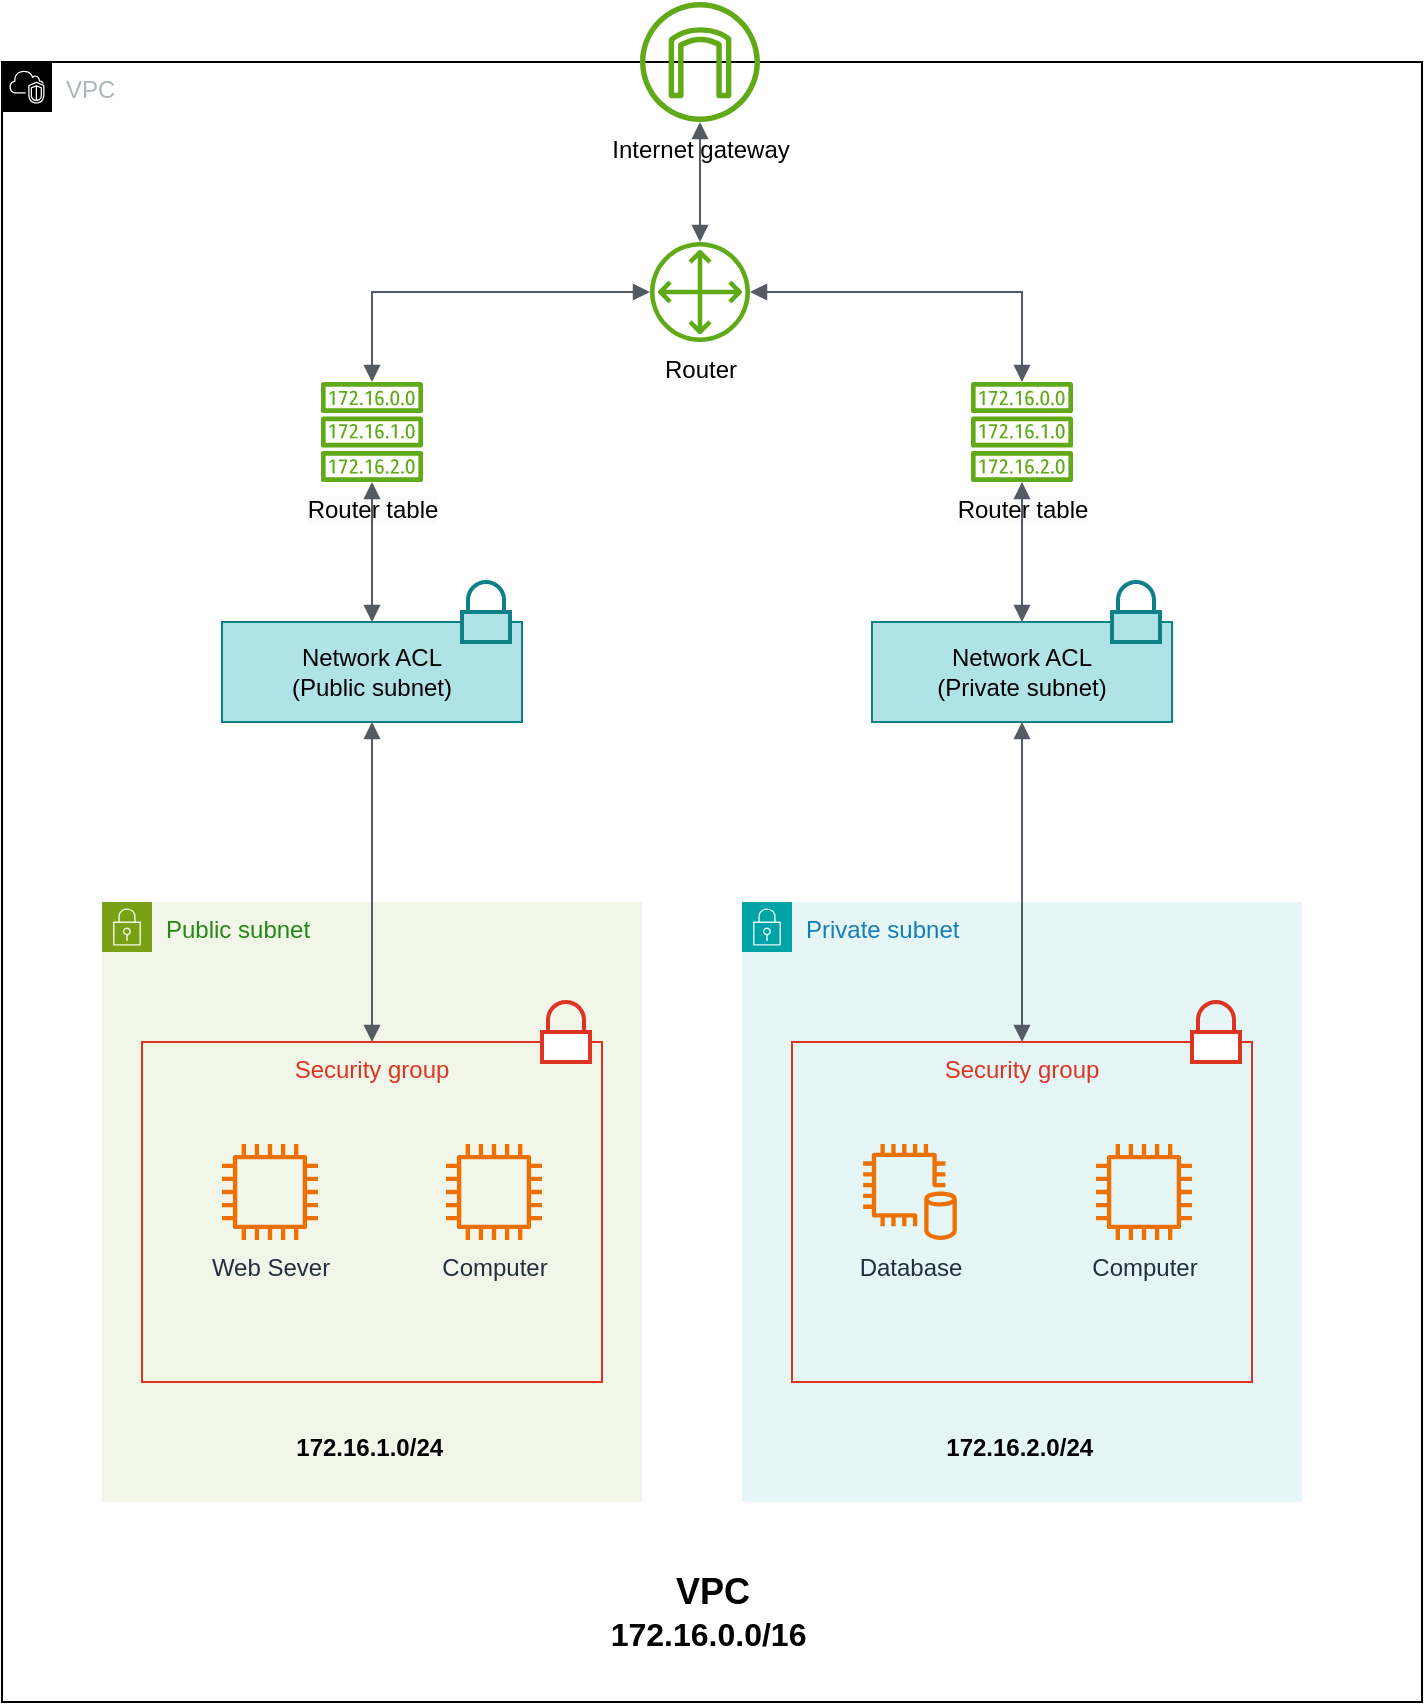 <mxfile version="24.7.6">
  <diagram name="Trang-1" id="9A4ezD013tNtNnK_R6i9">
    <mxGraphModel dx="1540" dy="881" grid="1" gridSize="10" guides="1" tooltips="1" connect="1" arrows="1" fold="1" page="1" pageScale="1" pageWidth="827" pageHeight="1169" math="0" shadow="0">
      <root>
        <mxCell id="0" />
        <mxCell id="1" parent="0" />
        <mxCell id="Ig4rclOMVAvau0s1pCfv-1" value="VPC" style="points=[[0,0],[0.25,0],[0.5,0],[0.75,0],[1,0],[1,0.25],[1,0.5],[1,0.75],[1,1],[0.75,1],[0.5,1],[0.25,1],[0,1],[0,0.75],[0,0.5],[0,0.25]];outlineConnect=0;gradientColor=none;html=1;whiteSpace=wrap;fontSize=12;fontStyle=0;container=1;pointerEvents=0;collapsible=0;recursiveResize=0;shape=mxgraph.aws4.group;grIcon=mxgraph.aws4.group_vpc2;strokeColor=#000000;fillColor=none;verticalAlign=top;align=left;spacingLeft=30;fontColor=#AAB7B8;dashed=0;" vertex="1" parent="1">
          <mxGeometry x="70" y="690" width="710" height="820" as="geometry" />
        </mxCell>
        <mxCell id="Ig4rclOMVAvau0s1pCfv-3" value="&lt;span style=&quot;color: rgb(0, 0, 0);&quot;&gt;Router&lt;/span&gt;" style="sketch=0;outlineConnect=0;fontColor=#ffffff;fillColor=#60a917;strokeColor=#2D7600;dashed=0;verticalLabelPosition=bottom;verticalAlign=top;align=center;html=1;fontSize=12;fontStyle=0;aspect=fixed;pointerEvents=1;shape=mxgraph.aws4.customer_gateway;" vertex="1" parent="Ig4rclOMVAvau0s1pCfv-1">
          <mxGeometry x="324" y="90" width="50" height="50" as="geometry" />
        </mxCell>
        <mxCell id="Ig4rclOMVAvau0s1pCfv-29" value="&lt;span style=&quot;color: rgb(0, 0, 0); font-family: Helvetica; font-size: 12px; font-style: normal; font-variant-ligatures: normal; font-variant-caps: normal; font-weight: 400; letter-spacing: normal; orphans: 2; text-align: center; text-indent: 0px; text-transform: none; widows: 2; word-spacing: 0px; -webkit-text-stroke-width: 0px; white-space: nowrap; background-color: rgb(251, 251, 251); text-decoration-thickness: initial; text-decoration-style: initial; text-decoration-color: initial; display: inline !important; float: none;&quot;&gt;Router table&lt;/span&gt;" style="sketch=0;outlineConnect=0;fontColor=#ffffff;fillColor=#60a917;strokeColor=#2D7600;dashed=0;verticalLabelPosition=bottom;verticalAlign=top;align=center;html=1;fontSize=12;fontStyle=0;aspect=fixed;pointerEvents=1;shape=mxgraph.aws4.route_table;" vertex="1" parent="Ig4rclOMVAvau0s1pCfv-1">
          <mxGeometry x="159.33" y="160" width="51.33" height="50" as="geometry" />
        </mxCell>
        <mxCell id="Ig4rclOMVAvau0s1pCfv-31" value="&lt;span style=&quot;color: rgb(0, 0, 0); font-family: Helvetica; font-size: 12px; font-style: normal; font-variant-ligatures: normal; font-variant-caps: normal; font-weight: 400; letter-spacing: normal; orphans: 2; text-align: center; text-indent: 0px; text-transform: none; widows: 2; word-spacing: 0px; -webkit-text-stroke-width: 0px; white-space: nowrap; background-color: rgb(251, 251, 251); text-decoration-thickness: initial; text-decoration-style: initial; text-decoration-color: initial; display: inline !important; float: none;&quot;&gt;Router table&lt;/span&gt;" style="sketch=0;outlineConnect=0;fontColor=#ffffff;fillColor=#60a917;strokeColor=#2D7600;dashed=0;verticalLabelPosition=bottom;verticalAlign=top;align=center;html=1;fontSize=12;fontStyle=0;aspect=fixed;pointerEvents=1;shape=mxgraph.aws4.route_table;" vertex="1" parent="Ig4rclOMVAvau0s1pCfv-1">
          <mxGeometry x="484.34" y="160" width="51.33" height="50" as="geometry" />
        </mxCell>
        <mxCell id="Ig4rclOMVAvau0s1pCfv-34" value="" style="edgeStyle=orthogonalEdgeStyle;html=1;endArrow=block;elbow=vertical;startArrow=block;startFill=1;endFill=1;strokeColor=#545B64;rounded=0;" edge="1" parent="Ig4rclOMVAvau0s1pCfv-1" source="Ig4rclOMVAvau0s1pCfv-29" target="Ig4rclOMVAvau0s1pCfv-3">
          <mxGeometry width="100" relative="1" as="geometry">
            <mxPoint x="180" y="110" as="sourcePoint" />
            <mxPoint x="280" y="110" as="targetPoint" />
            <Array as="points">
              <mxPoint x="185" y="115" />
            </Array>
          </mxGeometry>
        </mxCell>
        <mxCell id="Ig4rclOMVAvau0s1pCfv-35" value="" style="edgeStyle=orthogonalEdgeStyle;html=1;endArrow=block;elbow=vertical;startArrow=block;startFill=1;endFill=1;strokeColor=#545B64;rounded=0;" edge="1" parent="Ig4rclOMVAvau0s1pCfv-1" source="Ig4rclOMVAvau0s1pCfv-3" target="Ig4rclOMVAvau0s1pCfv-31">
          <mxGeometry width="100" relative="1" as="geometry">
            <mxPoint x="380" y="120" as="sourcePoint" />
            <mxPoint x="480" y="120" as="targetPoint" />
          </mxGeometry>
        </mxCell>
        <mxCell id="Ig4rclOMVAvau0s1pCfv-45" value="" style="edgeStyle=orthogonalEdgeStyle;html=1;endArrow=block;elbow=vertical;startArrow=block;startFill=1;endFill=1;strokeColor=#545B64;rounded=0;entryX=0.5;entryY=0;entryDx=0;entryDy=0;" edge="1" parent="Ig4rclOMVAvau0s1pCfv-1" source="Ig4rclOMVAvau0s1pCfv-29" target="Ig4rclOMVAvau0s1pCfv-37">
          <mxGeometry width="100" relative="1" as="geometry">
            <mxPoint x="140" y="240" as="sourcePoint" />
            <mxPoint x="240" y="240" as="targetPoint" />
          </mxGeometry>
        </mxCell>
        <mxCell id="Ig4rclOMVAvau0s1pCfv-47" value="" style="edgeStyle=orthogonalEdgeStyle;html=1;endArrow=block;elbow=vertical;startArrow=block;startFill=1;endFill=1;strokeColor=#545B64;rounded=0;entryX=0.5;entryY=0;entryDx=0;entryDy=0;" edge="1" parent="Ig4rclOMVAvau0s1pCfv-1" source="Ig4rclOMVAvau0s1pCfv-31" target="Ig4rclOMVAvau0s1pCfv-43">
          <mxGeometry width="100" relative="1" as="geometry">
            <mxPoint x="480" y="240" as="sourcePoint" />
            <mxPoint x="580" y="240" as="targetPoint" />
          </mxGeometry>
        </mxCell>
        <mxCell id="Ig4rclOMVAvau0s1pCfv-50" value="" style="group" vertex="1" connectable="0" parent="Ig4rclOMVAvau0s1pCfv-1">
          <mxGeometry x="435" y="260" width="150.0" height="70" as="geometry" />
        </mxCell>
        <mxCell id="Ig4rclOMVAvau0s1pCfv-43" value="Network ACL&lt;div&gt;(Private subnet)&lt;/div&gt;" style="whiteSpace=wrap;html=1;align=center;fillColor=#b0e3e6;strokeColor=#0e8088;" vertex="1" parent="Ig4rclOMVAvau0s1pCfv-50">
          <mxGeometry y="20" width="150" height="50" as="geometry" />
        </mxCell>
        <mxCell id="Ig4rclOMVAvau0s1pCfv-44" value="" style="html=1;verticalLabelPosition=bottom;align=center;labelBackgroundColor=#ffffff;verticalAlign=top;strokeWidth=2;strokeColor=#0e8088;shadow=0;dashed=0;shape=mxgraph.ios7.icons.locked;fillColor=#b0e3e6;" vertex="1" parent="Ig4rclOMVAvau0s1pCfv-50">
          <mxGeometry x="120.0" width="24" height="30" as="geometry" />
        </mxCell>
        <mxCell id="Ig4rclOMVAvau0s1pCfv-51" value="" style="group" vertex="1" connectable="0" parent="Ig4rclOMVAvau0s1pCfv-1">
          <mxGeometry x="110" y="260" width="150" height="70" as="geometry" />
        </mxCell>
        <mxCell id="Ig4rclOMVAvau0s1pCfv-37" value="Network ACL&lt;div&gt;(Public subnet)&lt;/div&gt;" style="whiteSpace=wrap;html=1;align=center;fillColor=#b0e3e6;strokeColor=#0e8088;" vertex="1" parent="Ig4rclOMVAvau0s1pCfv-51">
          <mxGeometry y="20" width="150" height="50" as="geometry" />
        </mxCell>
        <mxCell id="Ig4rclOMVAvau0s1pCfv-40" value="" style="html=1;verticalLabelPosition=bottom;align=center;labelBackgroundColor=#ffffff;verticalAlign=top;strokeWidth=2;strokeColor=#0e8088;shadow=0;dashed=0;shape=mxgraph.ios7.icons.locked;fillColor=#b0e3e6;" vertex="1" parent="Ig4rclOMVAvau0s1pCfv-51">
          <mxGeometry x="120.0" width="24" height="30" as="geometry" />
        </mxCell>
        <mxCell id="Ig4rclOMVAvau0s1pCfv-71" value="&lt;div&gt;&lt;font style=&quot;font-size: 18px;&quot;&gt;&lt;b&gt;VPC&lt;/b&gt;&lt;/font&gt;&lt;/div&gt;&lt;div&gt;&lt;font size=&quot;3&quot;&gt;&lt;b&gt;172.16.0.0/16&amp;nbsp;&lt;/b&gt;&lt;/font&gt;&lt;/div&gt;" style="text;html=1;align=center;verticalAlign=middle;resizable=0;points=[];autosize=1;strokeColor=none;fillColor=none;" vertex="1" parent="Ig4rclOMVAvau0s1pCfv-1">
          <mxGeometry x="290" y="750" width="130" height="50" as="geometry" />
        </mxCell>
        <mxCell id="Ig4rclOMVAvau0s1pCfv-26" value="Public subnet" style="points=[[0,0],[0.25,0],[0.5,0],[0.75,0],[1,0],[1,0.25],[1,0.5],[1,0.75],[1,1],[0.75,1],[0.5,1],[0.25,1],[0,1],[0,0.75],[0,0.5],[0,0.25]];outlineConnect=0;gradientColor=none;html=1;whiteSpace=wrap;fontSize=12;fontStyle=0;container=1;pointerEvents=0;collapsible=0;recursiveResize=0;shape=mxgraph.aws4.group;grIcon=mxgraph.aws4.group_security_group;grStroke=0;strokeColor=#7AA116;fillColor=#F2F6E8;verticalAlign=top;align=left;spacingLeft=30;fontColor=#248814;dashed=0;" vertex="1" parent="1">
          <mxGeometry x="120" y="1110" width="270" height="300" as="geometry" />
        </mxCell>
        <mxCell id="Ig4rclOMVAvau0s1pCfv-52" value="" style="group" vertex="1" connectable="0" parent="Ig4rclOMVAvau0s1pCfv-26">
          <mxGeometry x="20" y="50" width="230" height="190" as="geometry" />
        </mxCell>
        <mxCell id="Ig4rclOMVAvau0s1pCfv-9" value="Security group" style="fillColor=none;strokeColor=#DD3522;verticalAlign=top;fontStyle=0;fontColor=#DD3522;whiteSpace=wrap;html=1;" vertex="1" parent="Ig4rclOMVAvau0s1pCfv-52">
          <mxGeometry y="20" width="230" height="170" as="geometry" />
        </mxCell>
        <mxCell id="Ig4rclOMVAvau0s1pCfv-19" value="" style="html=1;verticalLabelPosition=bottom;align=center;labelBackgroundColor=#ffffff;verticalAlign=top;strokeWidth=2;strokeColor=#DD3522;shadow=0;dashed=0;shape=mxgraph.ios7.icons.locked;" vertex="1" parent="Ig4rclOMVAvau0s1pCfv-52">
          <mxGeometry x="200" width="24" height="30" as="geometry" />
        </mxCell>
        <mxCell id="Ig4rclOMVAvau0s1pCfv-67" value="Computer" style="sketch=0;outlineConnect=0;fontColor=#232F3E;gradientColor=none;fillColor=#ED7100;strokeColor=none;dashed=0;verticalLabelPosition=bottom;verticalAlign=top;align=center;html=1;fontSize=12;fontStyle=0;aspect=fixed;pointerEvents=1;shape=mxgraph.aws4.instance2;" vertex="1" parent="Ig4rclOMVAvau0s1pCfv-52">
          <mxGeometry x="152" y="71" width="48" height="48" as="geometry" />
        </mxCell>
        <mxCell id="Ig4rclOMVAvau0s1pCfv-68" value="Web Sever" style="sketch=0;outlineConnect=0;fontColor=#232F3E;gradientColor=none;fillColor=#ED7100;strokeColor=none;dashed=0;verticalLabelPosition=bottom;verticalAlign=top;align=center;html=1;fontSize=12;fontStyle=0;aspect=fixed;pointerEvents=1;shape=mxgraph.aws4.instance2;" vertex="1" parent="Ig4rclOMVAvau0s1pCfv-52">
          <mxGeometry x="40" y="71" width="48" height="48" as="geometry" />
        </mxCell>
        <mxCell id="Ig4rclOMVAvau0s1pCfv-73" value="&lt;div&gt;&lt;b&gt;172.16.1.0/24&amp;nbsp;&lt;/b&gt;&lt;/div&gt;" style="text;html=1;align=center;verticalAlign=middle;resizable=0;points=[];autosize=1;strokeColor=none;fillColor=none;" vertex="1" parent="Ig4rclOMVAvau0s1pCfv-26">
          <mxGeometry x="85" y="258" width="100" height="30" as="geometry" />
        </mxCell>
        <mxCell id="Ig4rclOMVAvau0s1pCfv-27" value="Private subnet" style="points=[[0,0],[0.25,0],[0.5,0],[0.75,0],[1,0],[1,0.25],[1,0.5],[1,0.75],[1,1],[0.75,1],[0.5,1],[0.25,1],[0,1],[0,0.75],[0,0.5],[0,0.25]];outlineConnect=0;gradientColor=none;html=1;whiteSpace=wrap;fontSize=12;fontStyle=0;container=1;pointerEvents=0;collapsible=0;recursiveResize=0;shape=mxgraph.aws4.group;grIcon=mxgraph.aws4.group_security_group;grStroke=0;strokeColor=#00A4A6;fillColor=#E6F6F7;verticalAlign=top;align=left;spacingLeft=30;fontColor=#147EBA;dashed=0;" vertex="1" parent="1">
          <mxGeometry x="440" y="1110" width="280" height="300" as="geometry" />
        </mxCell>
        <mxCell id="Ig4rclOMVAvau0s1pCfv-53" value="" style="group" vertex="1" connectable="0" parent="Ig4rclOMVAvau0s1pCfv-27">
          <mxGeometry x="25.0" y="50" width="230" height="190" as="geometry" />
        </mxCell>
        <mxCell id="Ig4rclOMVAvau0s1pCfv-17" value="Security group" style="fillColor=none;strokeColor=#DD3522;verticalAlign=top;fontStyle=0;fontColor=#DD3522;whiteSpace=wrap;html=1;" vertex="1" parent="Ig4rclOMVAvau0s1pCfv-53">
          <mxGeometry y="20" width="230" height="170" as="geometry" />
        </mxCell>
        <mxCell id="Ig4rclOMVAvau0s1pCfv-18" value="" style="html=1;verticalLabelPosition=bottom;align=center;labelBackgroundColor=#ffffff;verticalAlign=top;strokeWidth=2;strokeColor=#DD3522;shadow=0;dashed=0;shape=mxgraph.ios7.icons.locked;" vertex="1" parent="Ig4rclOMVAvau0s1pCfv-53">
          <mxGeometry x="200.0" width="24" height="30" as="geometry" />
        </mxCell>
        <mxCell id="Ig4rclOMVAvau0s1pCfv-65" value="Database" style="sketch=0;outlineConnect=0;fontColor=#232F3E;gradientColor=none;fillColor=#ED7100;strokeColor=none;dashed=0;verticalLabelPosition=bottom;verticalAlign=top;align=center;html=1;fontSize=12;fontStyle=0;aspect=fixed;pointerEvents=1;shape=mxgraph.aws4.db_on_instance2;" vertex="1" parent="Ig4rclOMVAvau0s1pCfv-53">
          <mxGeometry x="35" y="71" width="48" height="48" as="geometry" />
        </mxCell>
        <mxCell id="Ig4rclOMVAvau0s1pCfv-66" value="Computer" style="sketch=0;outlineConnect=0;fontColor=#232F3E;gradientColor=none;fillColor=#ED7100;strokeColor=none;dashed=0;verticalLabelPosition=bottom;verticalAlign=top;align=center;html=1;fontSize=12;fontStyle=0;aspect=fixed;pointerEvents=1;shape=mxgraph.aws4.instance2;" vertex="1" parent="Ig4rclOMVAvau0s1pCfv-53">
          <mxGeometry x="152" y="71" width="48" height="48" as="geometry" />
        </mxCell>
        <mxCell id="Ig4rclOMVAvau0s1pCfv-72" value="&lt;div&gt;&lt;b&gt;172.16.2.0/24&amp;nbsp;&lt;/b&gt;&lt;/div&gt;" style="text;html=1;align=center;verticalAlign=middle;resizable=0;points=[];autosize=1;strokeColor=none;fillColor=none;" vertex="1" parent="Ig4rclOMVAvau0s1pCfv-27">
          <mxGeometry x="90" y="258" width="100" height="30" as="geometry" />
        </mxCell>
        <mxCell id="Ig4rclOMVAvau0s1pCfv-28" value="&lt;font color=&quot;#000000&quot;&gt;Internet gateway&lt;/font&gt;" style="outlineConnect=0;fillColor=#60a917;strokeColor=#2D7600;dashed=0;verticalLabelPosition=bottom;verticalAlign=top;align=center;html=1;fontSize=12;fontStyle=0;aspect=fixed;pointerEvents=1;shape=mxgraph.aws4.internet_gateway;shadow=0;fontColor=#ffffff;labelBorderColor=none;labelBackgroundColor=none;fillStyle=auto;gradientColor=none;perimeterSpacing=0;" vertex="1" parent="1">
          <mxGeometry x="389" y="660" width="60" height="60" as="geometry" />
        </mxCell>
        <mxCell id="Ig4rclOMVAvau0s1pCfv-33" value="" style="edgeStyle=orthogonalEdgeStyle;html=1;endArrow=block;elbow=vertical;startArrow=block;startFill=1;endFill=1;strokeColor=#545B64;rounded=0;" edge="1" parent="1" source="Ig4rclOMVAvau0s1pCfv-3" target="Ig4rclOMVAvau0s1pCfv-28">
          <mxGeometry width="100" relative="1" as="geometry">
            <mxPoint x="410" y="800" as="sourcePoint" />
            <mxPoint x="490" y="802" as="targetPoint" />
          </mxGeometry>
        </mxCell>
        <mxCell id="Ig4rclOMVAvau0s1pCfv-57" value="" style="edgeStyle=orthogonalEdgeStyle;html=1;endArrow=block;elbow=vertical;startArrow=block;startFill=1;endFill=1;strokeColor=#545B64;rounded=0;entryX=0.5;entryY=0;entryDx=0;entryDy=0;exitX=0.5;exitY=1;exitDx=0;exitDy=0;" edge="1" parent="1" source="Ig4rclOMVAvau0s1pCfv-37" target="Ig4rclOMVAvau0s1pCfv-9">
          <mxGeometry width="100" relative="1" as="geometry">
            <mxPoint x="200" y="1070" as="sourcePoint" />
            <mxPoint x="270" y="1080" as="targetPoint" />
          </mxGeometry>
        </mxCell>
        <mxCell id="Ig4rclOMVAvau0s1pCfv-58" value="" style="edgeStyle=orthogonalEdgeStyle;html=1;endArrow=block;elbow=vertical;startArrow=block;startFill=1;endFill=1;strokeColor=#545B64;rounded=0;exitX=0.5;exitY=1;exitDx=0;exitDy=0;entryX=0.5;entryY=0;entryDx=0;entryDy=0;" edge="1" parent="1" source="Ig4rclOMVAvau0s1pCfv-43" target="Ig4rclOMVAvau0s1pCfv-17">
          <mxGeometry width="100" relative="1" as="geometry">
            <mxPoint x="540" y="1060" as="sourcePoint" />
            <mxPoint x="640" y="1060" as="targetPoint" />
          </mxGeometry>
        </mxCell>
      </root>
    </mxGraphModel>
  </diagram>
</mxfile>
